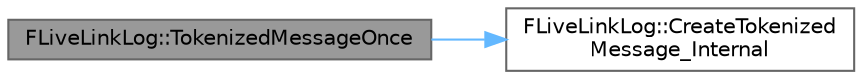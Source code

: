 digraph "FLiveLinkLog::TokenizedMessageOnce"
{
 // INTERACTIVE_SVG=YES
 // LATEX_PDF_SIZE
  bgcolor="transparent";
  edge [fontname=Helvetica,fontsize=10,labelfontname=Helvetica,labelfontsize=10];
  node [fontname=Helvetica,fontsize=10,shape=box,height=0.2,width=0.4];
  rankdir="LR";
  Node1 [id="Node000001",label="FLiveLinkLog::TokenizedMessageOnce",height=0.2,width=0.4,color="gray40", fillcolor="grey60", style="filled", fontcolor="black",tooltip="Write a repeatable message in to the LiveLink log."];
  Node1 -> Node2 [id="edge1_Node000001_Node000002",color="steelblue1",style="solid",tooltip=" "];
  Node2 [id="Node000002",label="FLiveLinkLog::CreateTokenized\lMessage_Internal",height=0.2,width=0.4,color="grey40", fillcolor="white", style="filled",URL="$db/d2f/classFLiveLinkLog.html#a5c275e9f133683c1e0dd0461c41e6e54",tooltip=" "];
}
